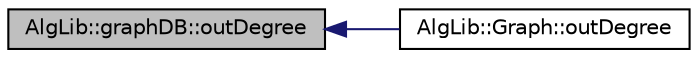 digraph "AlgLib::graphDB::outDegree"
{
  edge [fontname="Helvetica",fontsize="10",labelfontname="Helvetica",labelfontsize="10"];
  node [fontname="Helvetica",fontsize="10",shape=record];
  rankdir="LR";
  Node1 [label="AlgLib::graphDB::outDegree",height=0.2,width=0.4,color="black", fillcolor="grey75", style="filled", fontcolor="black"];
  Node1 -> Node2 [dir="back",color="midnightblue",fontsize="10",style="solid",fontname="Helvetica"];
  Node2 [label="AlgLib::Graph::outDegree",height=0.2,width=0.4,color="black", fillcolor="white", style="filled",URL="$class_alg_lib_1_1_graph.html#afd5a7862e0d564d4eb35bccae5b13d75"];
}
